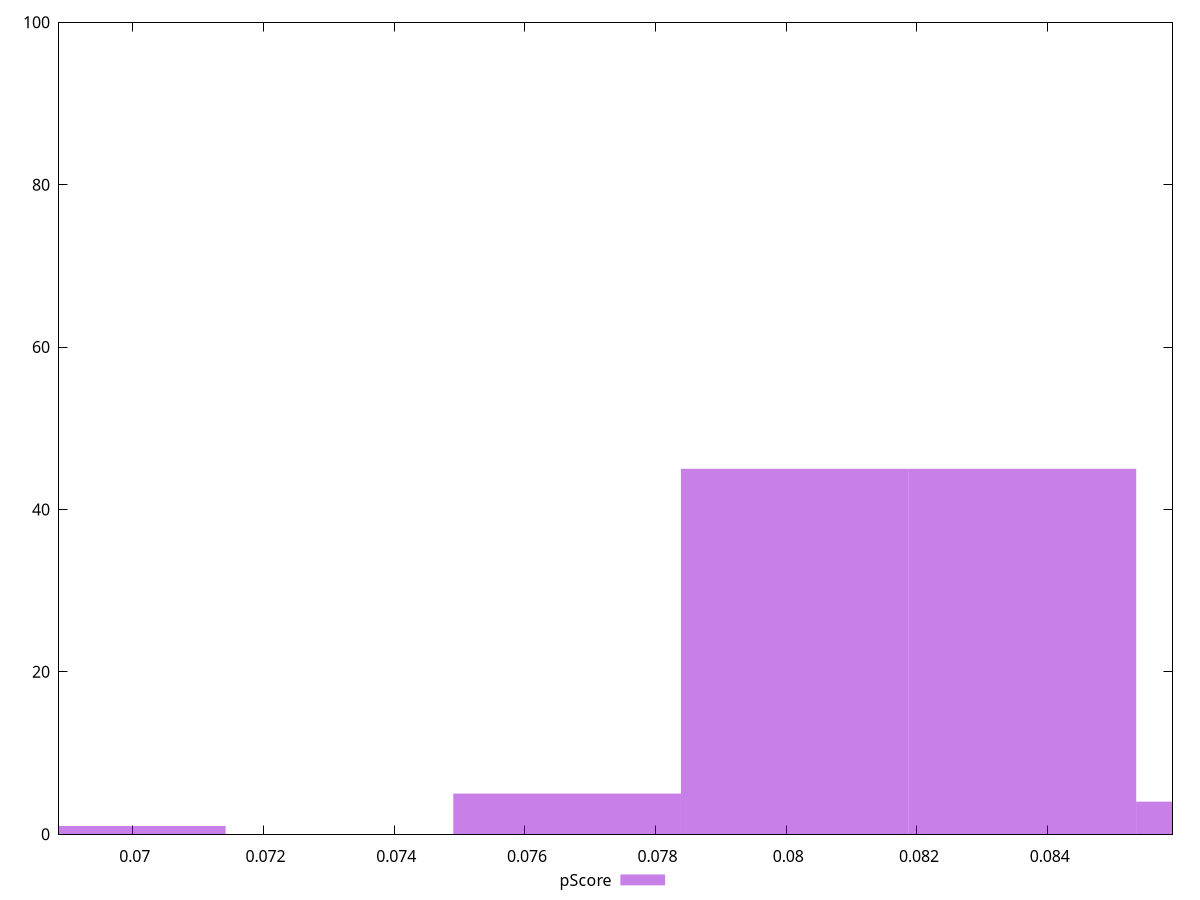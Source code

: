 reset

$pScore <<EOF
0.06967788177941747 1
0.08361345813530097 45
0.08012956404633009 45
0.07664566995735922 5
0.08709735222427184 4
EOF

set key outside below
set boxwidth 0.0034838940889708736
set xrange [0.06886996048220506:0.08591064122113617]
set yrange [0:100]
set trange [0:100]
set style fill transparent solid 0.5 noborder
set terminal svg size 640, 490 enhanced background rgb 'white'
set output "reports/report_00033_2021-03-01T14-23-16.841Z/interactive/samples/astro/pScore/histogram.svg"

plot $pScore title "pScore" with boxes

reset
